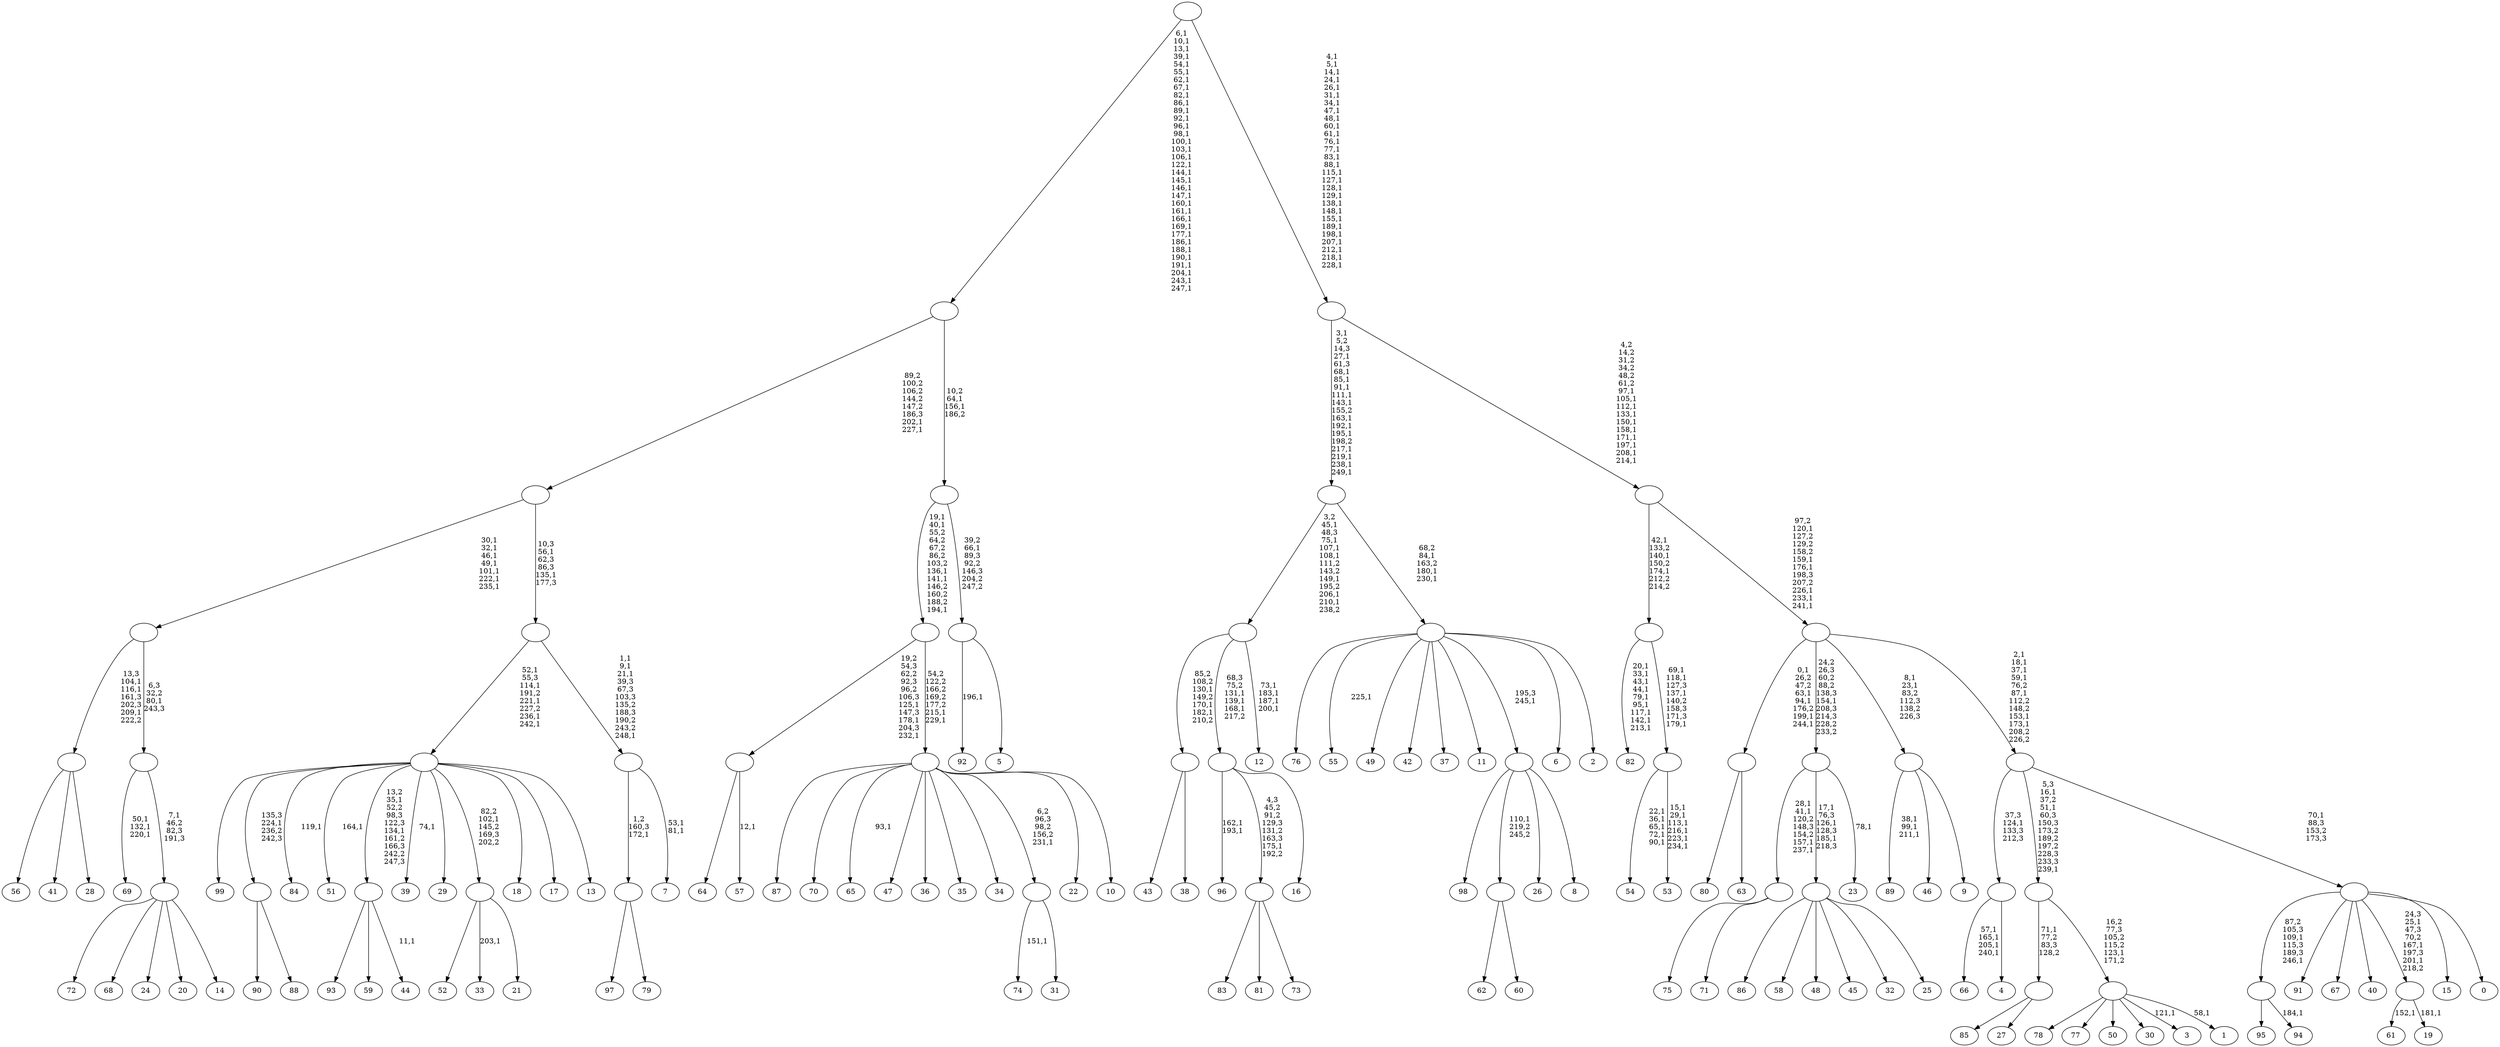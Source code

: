digraph T {
	350 [label="99"]
	349 [label="98"]
	348 [label="97"]
	347 [label="96"]
	344 [label="95"]
	343 [label="94"]
	341 [label=""]
	339 [label="93"]
	338 [label="92"]
	336 [label="91"]
	335 [label="90"]
	334 [label="89"]
	330 [label="88"]
	329 [label=""]
	328 [label="87"]
	327 [label="86"]
	326 [label="85"]
	325 [label="84"]
	323 [label="83"]
	322 [label="82"]
	312 [label="81"]
	311 [label="80"]
	310 [label="79"]
	309 [label=""]
	308 [label="78"]
	307 [label="77"]
	306 [label="76"]
	305 [label="75"]
	304 [label="74"]
	302 [label="73"]
	301 [label=""]
	300 [label="72"]
	299 [label="71"]
	298 [label=""]
	294 [label="70"]
	293 [label="69"]
	289 [label="68"]
	288 [label="67"]
	287 [label="66"]
	282 [label="65"]
	280 [label="64"]
	279 [label="63"]
	278 [label=""]
	273 [label="62"]
	272 [label="61"]
	270 [label="60"]
	269 [label=""]
	268 [label="59"]
	267 [label="58"]
	266 [label="57"]
	264 [label=""]
	261 [label="56"]
	260 [label="55"]
	258 [label="54"]
	252 [label="53"]
	245 [label=""]
	241 [label=""]
	238 [label="52"]
	237 [label="51"]
	235 [label="50"]
	234 [label="49"]
	233 [label="48"]
	232 [label="47"]
	231 [label="46"]
	230 [label="45"]
	229 [label="44"]
	227 [label=""]
	225 [label="43"]
	224 [label="42"]
	223 [label="41"]
	222 [label="40"]
	221 [label="39"]
	219 [label="38"]
	218 [label=""]
	215 [label="37"]
	214 [label="36"]
	213 [label="35"]
	212 [label="34"]
	211 [label="33"]
	209 [label="32"]
	208 [label="31"]
	207 [label=""]
	206 [label="30"]
	205 [label="29"]
	204 [label="28"]
	203 [label=""]
	200 [label="27"]
	199 [label=""]
	198 [label="26"]
	197 [label="25"]
	196 [label=""]
	193 [label="24"]
	192 [label="23"]
	190 [label=""]
	189 [label="22"]
	188 [label="21"]
	187 [label=""]
	186 [label="20"]
	185 [label="19"]
	183 [label=""]
	180 [label="18"]
	179 [label="17"]
	178 [label="16"]
	177 [label=""]
	174 [label="15"]
	173 [label="14"]
	172 [label=""]
	171 [label=""]
	170 [label=""]
	163 [label="13"]
	162 [label=""]
	157 [label="12"]
	152 [label=""]
	145 [label="11"]
	144 [label="10"]
	143 [label=""]
	141 [label=""]
	136 [label="9"]
	135 [label=""]
	133 [label="8"]
	132 [label=""]
	131 [label="7"]
	128 [label=""]
	124 [label=""]
	122 [label=""]
	120 [label="6"]
	119 [label="5"]
	118 [label=""]
	117 [label=""]
	115 [label=""]
	81 [label="4"]
	80 [label=""]
	79 [label="3"]
	77 [label="2"]
	76 [label=""]
	73 [label=""]
	59 [label="1"]
	57 [label=""]
	56 [label=""]
	53 [label="0"]
	52 [label=""]
	51 [label=""]
	44 [label=""]
	38 [label=""]
	28 [label=""]
	0 [label=""]
	341 -> 343 [label="184,1"]
	341 -> 344 [label=""]
	329 -> 335 [label=""]
	329 -> 330 [label=""]
	309 -> 348 [label=""]
	309 -> 310 [label=""]
	301 -> 323 [label=""]
	301 -> 312 [label=""]
	301 -> 302 [label=""]
	298 -> 305 [label=""]
	298 -> 299 [label=""]
	278 -> 311 [label=""]
	278 -> 279 [label=""]
	269 -> 273 [label=""]
	269 -> 270 [label=""]
	264 -> 266 [label="12,1"]
	264 -> 280 [label=""]
	245 -> 252 [label="15,1\n29,1\n113,1\n216,1\n223,1\n234,1"]
	245 -> 258 [label="22,1\n36,1\n65,1\n72,1\n90,1"]
	241 -> 245 [label="69,1\n118,1\n127,3\n137,1\n140,2\n158,3\n171,3\n179,1"]
	241 -> 322 [label="20,1\n33,1\n43,1\n44,1\n79,1\n95,1\n117,1\n142,1\n213,1"]
	227 -> 229 [label="11,1"]
	227 -> 339 [label=""]
	227 -> 268 [label=""]
	218 -> 225 [label=""]
	218 -> 219 [label=""]
	207 -> 304 [label="151,1"]
	207 -> 208 [label=""]
	203 -> 261 [label=""]
	203 -> 223 [label=""]
	203 -> 204 [label=""]
	199 -> 326 [label=""]
	199 -> 200 [label=""]
	196 -> 327 [label=""]
	196 -> 267 [label=""]
	196 -> 233 [label=""]
	196 -> 230 [label=""]
	196 -> 209 [label=""]
	196 -> 197 [label=""]
	190 -> 192 [label="78,1"]
	190 -> 196 [label="17,1\n76,3\n126,1\n128,3\n185,1\n218,3"]
	190 -> 298 [label="28,1\n41,1\n120,2\n148,3\n154,2\n157,1\n237,1"]
	187 -> 211 [label="203,1"]
	187 -> 238 [label=""]
	187 -> 188 [label=""]
	183 -> 185 [label="181,1"]
	183 -> 272 [label="152,1"]
	177 -> 347 [label="162,1\n193,1"]
	177 -> 301 [label="4,3\n45,2\n91,2\n129,3\n131,2\n163,3\n175,1\n192,2"]
	177 -> 178 [label=""]
	172 -> 300 [label=""]
	172 -> 289 [label=""]
	172 -> 193 [label=""]
	172 -> 186 [label=""]
	172 -> 173 [label=""]
	171 -> 293 [label="50,1\n132,1\n220,1"]
	171 -> 172 [label="7,1\n46,2\n82,3\n191,3"]
	170 -> 203 [label="13,3\n104,1\n116,1\n161,3\n202,3\n209,1\n222,2"]
	170 -> 171 [label="6,3\n32,2\n80,1\n243,3"]
	162 -> 221 [label="74,1"]
	162 -> 227 [label="13,2\n35,1\n52,2\n98,3\n122,3\n134,1\n161,2\n166,3\n242,2\n247,3"]
	162 -> 237 [label="164,1"]
	162 -> 325 [label="119,1"]
	162 -> 350 [label=""]
	162 -> 329 [label="135,3\n224,1\n236,2\n242,3"]
	162 -> 205 [label=""]
	162 -> 187 [label="82,2\n102,1\n145,2\n169,3\n202,2"]
	162 -> 180 [label=""]
	162 -> 179 [label=""]
	162 -> 163 [label=""]
	152 -> 157 [label="73,1\n183,1\n187,1\n200,1"]
	152 -> 177 [label="68,3\n75,2\n131,1\n139,1\n168,1\n217,2"]
	152 -> 218 [label="85,2\n108,2\n130,1\n149,2\n170,1\n182,1\n210,2"]
	143 -> 282 [label="93,1"]
	143 -> 328 [label=""]
	143 -> 294 [label=""]
	143 -> 232 [label=""]
	143 -> 214 [label=""]
	143 -> 213 [label=""]
	143 -> 212 [label=""]
	143 -> 207 [label="6,2\n96,3\n98,2\n156,2\n231,1"]
	143 -> 189 [label=""]
	143 -> 144 [label=""]
	141 -> 143 [label="54,2\n122,2\n166,2\n169,2\n177,2\n215,1\n229,1"]
	141 -> 264 [label="19,2\n54,3\n62,2\n92,3\n96,2\n106,3\n125,1\n147,3\n178,1\n204,3\n232,1"]
	135 -> 334 [label="38,1\n99,1\n211,1"]
	135 -> 231 [label=""]
	135 -> 136 [label=""]
	132 -> 349 [label=""]
	132 -> 269 [label="110,1\n219,2\n245,2"]
	132 -> 198 [label=""]
	132 -> 133 [label=""]
	128 -> 131 [label="53,1\n81,1"]
	128 -> 309 [label="1,2\n160,3\n172,1"]
	124 -> 128 [label="1,1\n9,1\n21,1\n39,3\n67,3\n103,3\n135,2\n188,3\n190,2\n243,2\n248,1"]
	124 -> 162 [label="52,1\n55,3\n114,1\n191,2\n221,1\n227,2\n236,1\n242,1"]
	122 -> 124 [label="10,3\n56,1\n62,3\n86,3\n135,1\n177,3"]
	122 -> 170 [label="30,1\n32,1\n46,1\n49,1\n101,1\n222,1\n235,1"]
	118 -> 338 [label="196,1"]
	118 -> 119 [label=""]
	117 -> 141 [label="19,1\n40,1\n55,2\n64,2\n67,2\n86,2\n103,2\n136,1\n141,1\n146,2\n160,2\n188,2\n194,1"]
	117 -> 118 [label="39,2\n66,1\n89,3\n92,2\n146,3\n204,2\n247,2"]
	115 -> 117 [label="10,2\n64,1\n156,1\n186,2"]
	115 -> 122 [label="89,2\n100,2\n106,2\n144,2\n147,2\n186,3\n202,1\n227,1"]
	80 -> 287 [label="57,1\n165,1\n205,1\n240,1"]
	80 -> 81 [label=""]
	76 -> 260 [label="225,1"]
	76 -> 306 [label=""]
	76 -> 234 [label=""]
	76 -> 224 [label=""]
	76 -> 215 [label=""]
	76 -> 145 [label=""]
	76 -> 132 [label="195,3\n245,1"]
	76 -> 120 [label=""]
	76 -> 77 [label=""]
	73 -> 76 [label="68,2\n84,1\n163,2\n180,1\n230,1"]
	73 -> 152 [label="3,2\n45,1\n48,3\n75,1\n107,1\n108,1\n111,2\n143,2\n149,1\n195,2\n206,1\n210,1\n238,2"]
	57 -> 59 [label="58,1"]
	57 -> 79 [label="121,1"]
	57 -> 308 [label=""]
	57 -> 307 [label=""]
	57 -> 235 [label=""]
	57 -> 206 [label=""]
	56 -> 199 [label="71,1\n77,2\n83,3\n128,2"]
	56 -> 57 [label="16,2\n77,3\n105,2\n115,2\n123,1\n171,2"]
	52 -> 183 [label="24,3\n25,1\n47,3\n70,2\n167,1\n197,3\n201,1\n218,2"]
	52 -> 341 [label="87,2\n105,3\n109,1\n115,3\n189,3\n246,1"]
	52 -> 336 [label=""]
	52 -> 288 [label=""]
	52 -> 222 [label=""]
	52 -> 174 [label=""]
	52 -> 53 [label=""]
	51 -> 56 [label="5,3\n16,1\n37,2\n51,1\n60,3\n150,3\n173,2\n189,2\n197,2\n228,3\n233,3\n239,1"]
	51 -> 80 [label="37,3\n124,1\n133,3\n212,3"]
	51 -> 52 [label="70,1\n88,3\n153,2\n173,3"]
	44 -> 51 [label="2,1\n18,1\n37,1\n59,1\n76,2\n87,1\n112,2\n148,2\n153,1\n173,1\n208,2\n226,2"]
	44 -> 135 [label="8,1\n23,1\n83,2\n112,3\n138,2\n226,3"]
	44 -> 278 [label="0,1\n26,2\n47,2\n63,1\n94,1\n176,2\n199,1\n244,1"]
	44 -> 190 [label="24,2\n26,3\n60,2\n88,2\n138,3\n154,1\n208,3\n214,3\n228,2\n233,2"]
	38 -> 44 [label="97,2\n120,1\n127,2\n129,2\n158,2\n159,1\n176,1\n198,3\n207,2\n226,1\n233,1\n241,1"]
	38 -> 241 [label="42,1\n133,2\n140,1\n150,2\n174,1\n212,2\n214,2"]
	28 -> 38 [label="4,2\n14,2\n31,2\n34,2\n48,2\n61,2\n97,1\n105,1\n112,1\n133,1\n150,1\n158,1\n171,1\n197,1\n208,1\n214,1"]
	28 -> 73 [label="3,1\n5,2\n14,3\n27,1\n61,3\n68,1\n85,1\n91,1\n111,1\n143,1\n155,2\n163,1\n192,1\n195,1\n198,2\n217,1\n219,1\n238,1\n249,1"]
	0 -> 28 [label="4,1\n5,1\n14,1\n24,1\n26,1\n31,1\n34,1\n47,1\n48,1\n60,1\n61,1\n76,1\n77,1\n83,1\n88,1\n115,1\n127,1\n128,1\n129,1\n138,1\n148,1\n155,1\n189,1\n198,1\n207,1\n212,1\n218,1\n228,1"]
	0 -> 115 [label="6,1\n10,1\n13,1\n39,1\n54,1\n55,1\n62,1\n67,1\n82,1\n86,1\n89,1\n92,1\n96,1\n98,1\n100,1\n103,1\n106,1\n122,1\n144,1\n145,1\n146,1\n147,1\n160,1\n161,1\n166,1\n169,1\n177,1\n186,1\n188,1\n190,1\n191,1\n204,1\n243,1\n247,1"]
}
